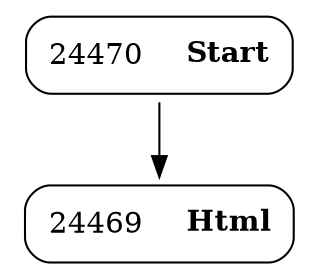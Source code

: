 digraph ast {
node [shape=none];
24469 [label=<<TABLE border='1' cellspacing='0' cellpadding='10' style='rounded' ><TR><TD border='0'>24469</TD><TD border='0'><B>Html</B></TD></TR></TABLE>>];
24470 [label=<<TABLE border='1' cellspacing='0' cellpadding='10' style='rounded' ><TR><TD border='0'>24470</TD><TD border='0'><B>Start</B></TD></TR></TABLE>>];
24470 -> 24469 [weight=2];
}
